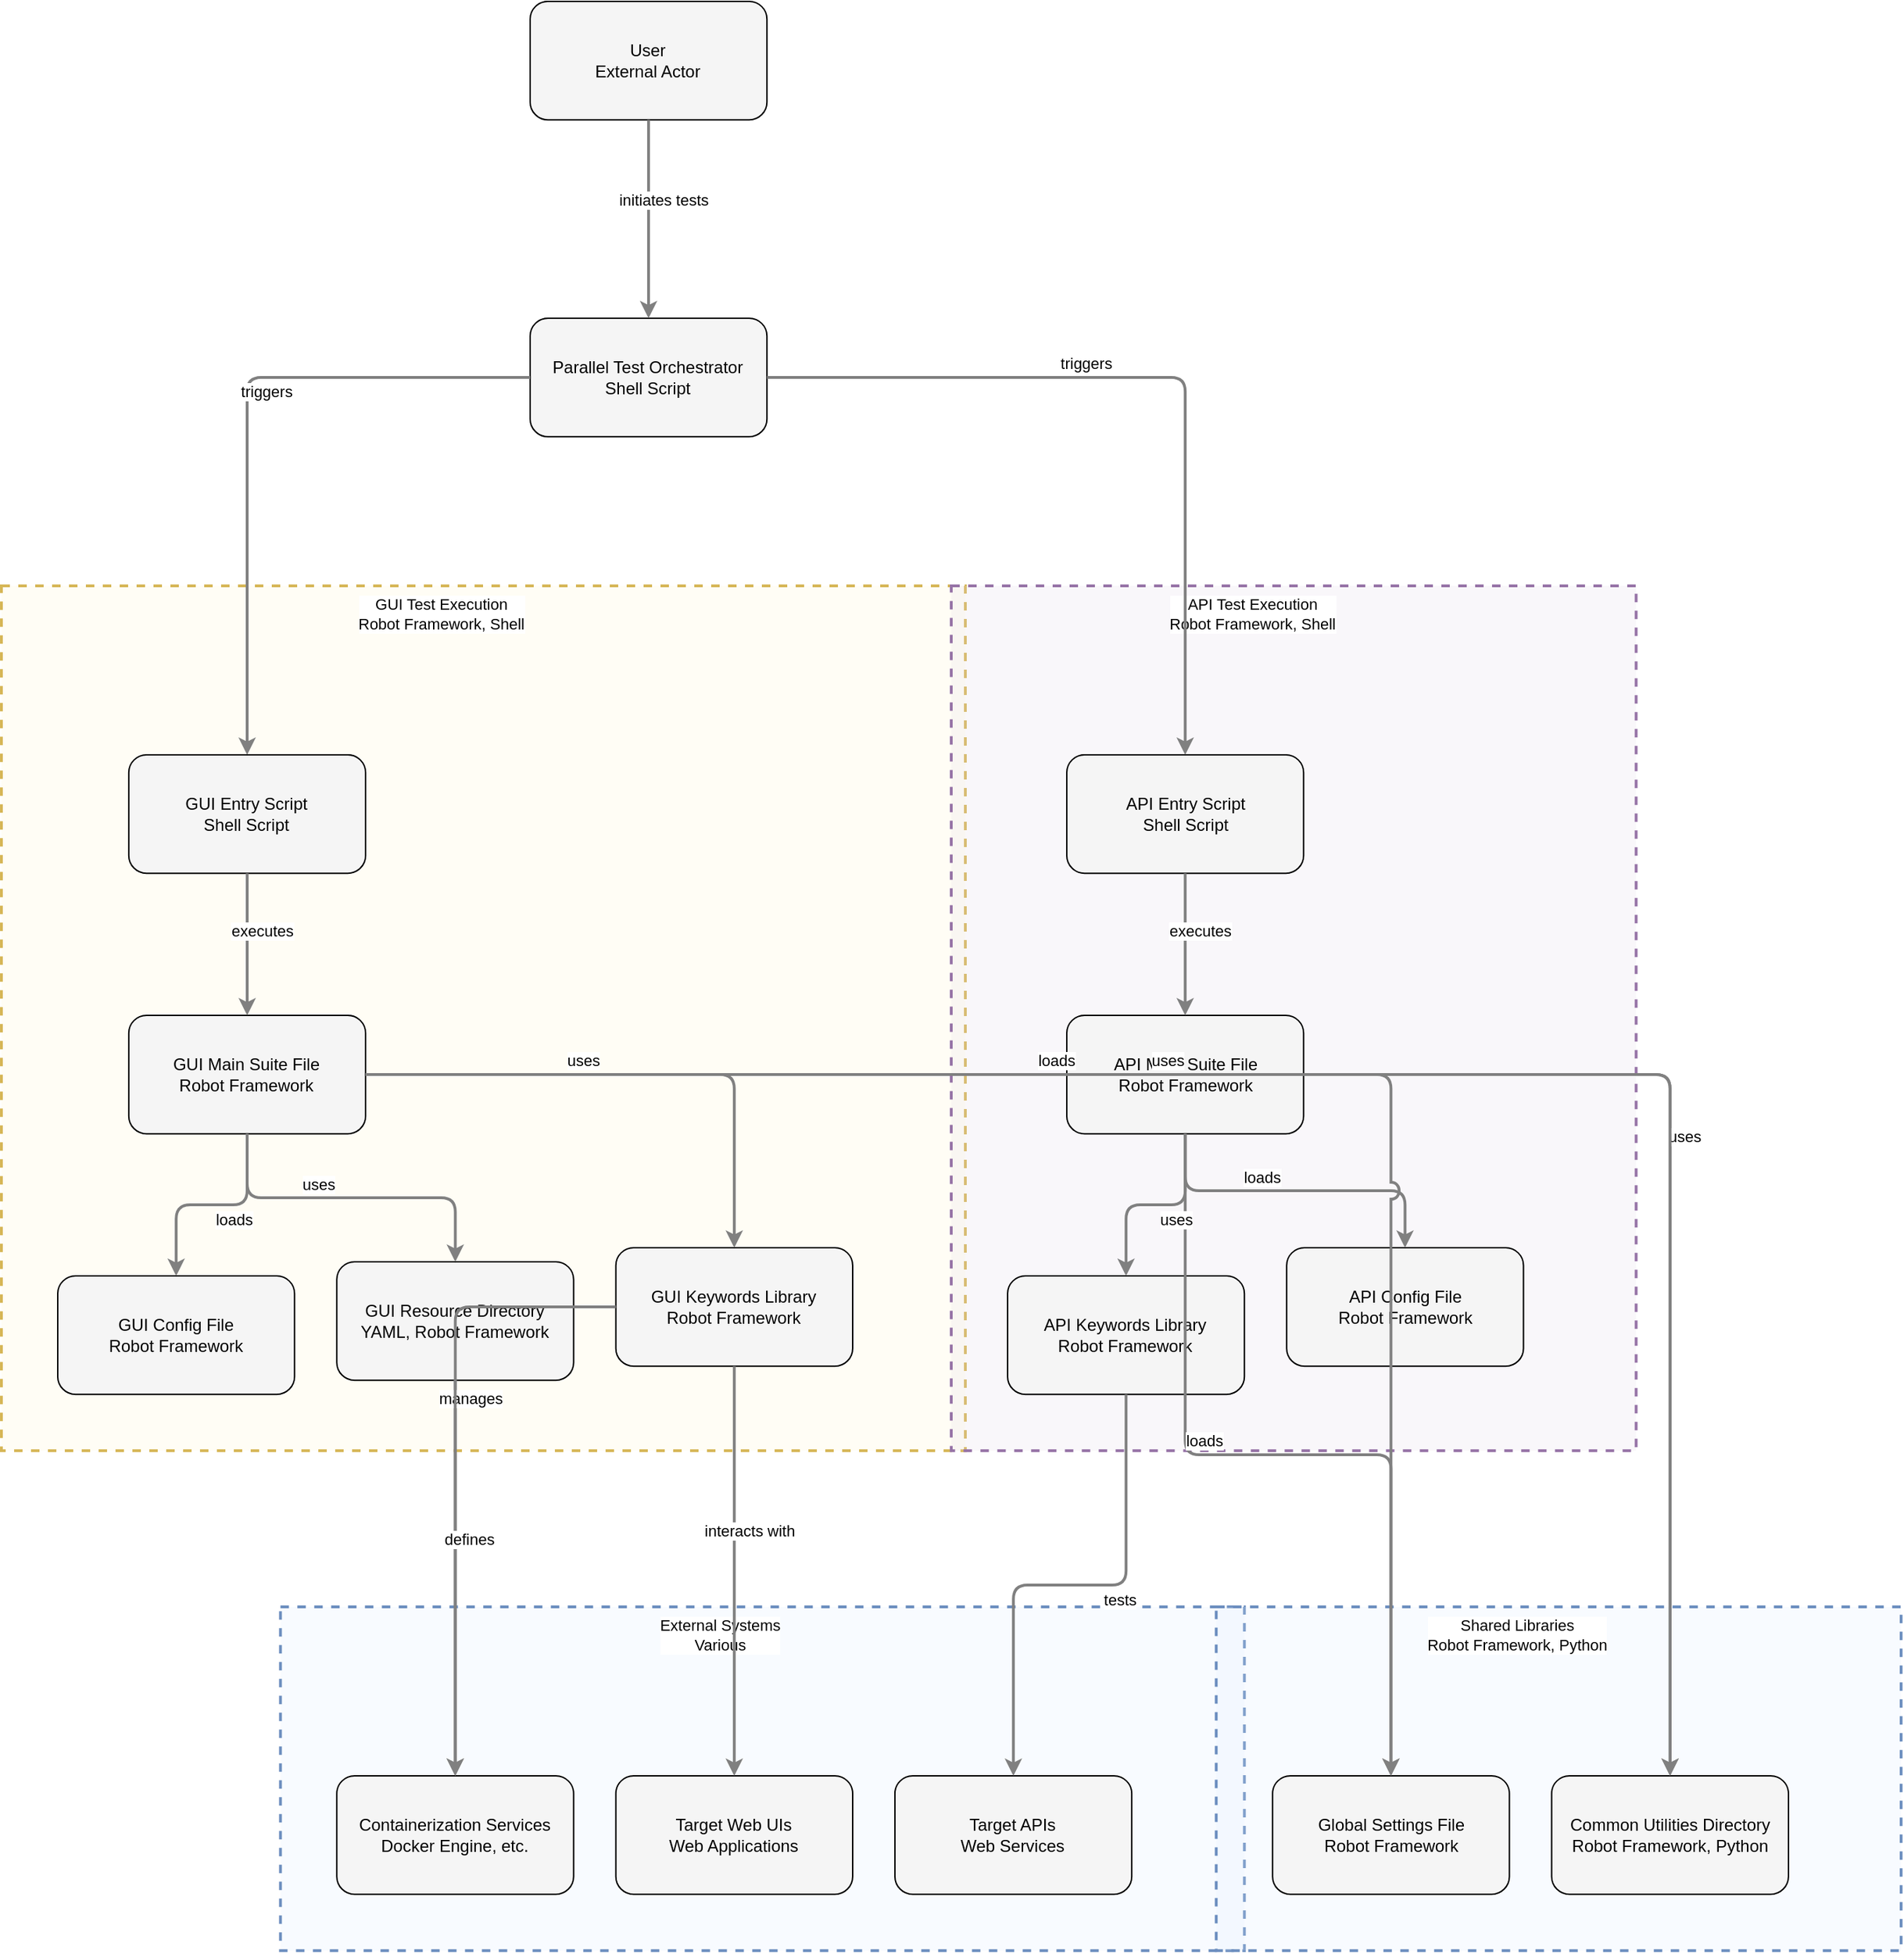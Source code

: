 <mxfile version="26.3.0">
  <diagram id="codeviz-diagram" name="System Diagram">
    <mxGraphModel dx="3138" dy="1560" grid="1" gridSize="10" guides="1" tooltips="1" connect="1" arrows="1" fold="1" page="1" pageScale="1" pageWidth="1169" pageHeight="827" math="0" shadow="0">
      <root>
        <mxCell id="0" />
        <mxCell id="1" parent="0" />
        <mxCell id="19" value="" style="html=1;whiteSpace=wrap;container=1;fillColor=#dae8fc;strokeColor=#6c8ebf;dashed=1;fillOpacity=20;strokeWidth=2;containerType=none;recursiveResize=0;movable=1;resizable=1;autosize=0;dropTarget=0" parent="1" vertex="1">
          <mxGeometry x="220.158" y="1152" width="684.473" height="244.079" as="geometry" />
        </mxCell>
        <mxCell id="36" value="Target APIs&lt;br&gt;Web Services" style="rounded=1;whiteSpace=wrap;html=1;fillColor=#f5f5f5" parent="19" vertex="1">
          <mxGeometry x="436.316" y="120" width="168.158" height="84.079" as="geometry" />
        </mxCell>
        <mxCell id="37" value="Target Web UIs&lt;br&gt;Web Applications" style="rounded=1;whiteSpace=wrap;html=1;fillColor=#f5f5f5" parent="19" vertex="1">
          <mxGeometry x="238.158" y="120" width="168.158" height="84.079" as="geometry" />
        </mxCell>
        <mxCell id="38" value="Containerization Services&lt;br&gt;Docker Engine, etc." style="rounded=1;whiteSpace=wrap;html=1;fillColor=#f5f5f5" parent="19" vertex="1">
          <mxGeometry x="40" y="120" width="168.158" height="84.079" as="geometry" />
        </mxCell>
        <mxCell id="19_label" value="External Systems&lt;br&gt;Various" style="edgeLabel;html=1;align=center;verticalAlign=middle;resizable=0;labelBackgroundColor=white;spacing=5" parent="1" vertex="1">
          <mxGeometry x="228.158" y="1160" width="608.473" height="24" as="geometry" />
        </mxCell>
        <mxCell id="20" value="" style="html=1;whiteSpace=wrap;container=1;fillColor=#dae8fc;strokeColor=#6c8ebf;dashed=1;fillOpacity=20;strokeWidth=2;containerType=none;recursiveResize=0;movable=1;resizable=1;autosize=0;dropTarget=0" parent="1" vertex="1">
          <mxGeometry x="884.631" y="1152" width="486.316" height="244.079" as="geometry" />
        </mxCell>
        <mxCell id="34" value="Common Utilities Directory&lt;br&gt;Robot Framework, Python" style="rounded=1;whiteSpace=wrap;html=1;fillColor=#f5f5f5" parent="20" vertex="1">
          <mxGeometry x="238.158" y="120" width="168.158" height="84.079" as="geometry" />
        </mxCell>
        <mxCell id="35" value="Global Settings File&lt;br&gt;Robot Framework" style="rounded=1;whiteSpace=wrap;html=1;fillColor=#f5f5f5" parent="20" vertex="1">
          <mxGeometry x="40" y="120" width="168.158" height="84.079" as="geometry" />
        </mxCell>
        <mxCell id="20_label" value="Shared Libraries&lt;br&gt;Robot Framework, Python" style="edgeLabel;html=1;align=center;verticalAlign=middle;resizable=0;labelBackgroundColor=white;spacing=5" parent="1" vertex="1">
          <mxGeometry x="892.631" y="1160" width="410.316" height="24" as="geometry" />
        </mxCell>
        <mxCell id="21" value="" style="html=1;whiteSpace=wrap;container=1;fillColor=#fff2cc;strokeColor=#d6b656;dashed=1;fillOpacity=20;strokeWidth=2;containerType=none;recursiveResize=0;movable=1;resizable=1;autosize=0;dropTarget=0" parent="1" vertex="1">
          <mxGeometry x="22" y="427" width="684.473" height="614.079" as="geometry" />
        </mxCell>
        <mxCell id="29" value="GUI Entry Script&lt;br&gt;Shell Script" style="rounded=1;whiteSpace=wrap;html=1;fillColor=#f5f5f5" parent="21" vertex="1">
          <mxGeometry x="90.447" y="120" width="168.158" height="84.079" as="geometry" />
        </mxCell>
        <mxCell id="30" value="GUI Main Suite File&lt;br&gt;Robot Framework" style="rounded=1;whiteSpace=wrap;html=1;fillColor=#f5f5f5" parent="21" vertex="1">
          <mxGeometry x="90.447" y="305" width="168.158" height="84.079" as="geometry" />
        </mxCell>
        <mxCell id="31" value="GUI Keywords Library&lt;br&gt;Robot Framework" style="rounded=1;whiteSpace=wrap;html=1;fillColor=#f5f5f5" parent="21" vertex="1">
          <mxGeometry x="436.316" y="470" width="168.158" height="84.079" as="geometry" />
        </mxCell>
        <mxCell id="32" value="GUI Resource Directory&lt;br&gt;YAML, Robot Framework" style="rounded=1;whiteSpace=wrap;html=1;fillColor=#f5f5f5" parent="21" vertex="1">
          <mxGeometry x="238.158" y="480" width="168.158" height="84.079" as="geometry" />
        </mxCell>
        <mxCell id="33" value="GUI Config File&lt;br&gt;Robot Framework" style="rounded=1;whiteSpace=wrap;html=1;fillColor=#f5f5f5" parent="21" vertex="1">
          <mxGeometry x="40" y="490" width="168.158" height="84.079" as="geometry" />
        </mxCell>
        <mxCell id="21_label" value="GUI Test Execution&lt;br&gt;Robot Framework, Shell" style="edgeLabel;html=1;align=center;verticalAlign=middle;resizable=0;labelBackgroundColor=white;spacing=5" parent="1" vertex="1">
          <mxGeometry x="30" y="435" width="608.473" height="24" as="geometry" />
        </mxCell>
        <mxCell id="22" value="" style="html=1;whiteSpace=wrap;container=1;fillColor=#e1d5e7;strokeColor=#9673a6;dashed=1;fillOpacity=20;strokeWidth=2;containerType=none;recursiveResize=0;movable=1;resizable=1;autosize=0;dropTarget=0" parent="1" vertex="1">
          <mxGeometry x="696.473" y="427" width="486.316" height="614.079" as="geometry" />
        </mxCell>
        <mxCell id="25" value="API Entry Script&lt;br&gt;Shell Script" style="rounded=1;whiteSpace=wrap;html=1;fillColor=#f5f5f5" parent="22" vertex="1">
          <mxGeometry x="82.039" y="120" width="168.158" height="84.079" as="geometry" />
        </mxCell>
        <mxCell id="26" value="API Main Suite File&lt;br&gt;Robot Framework" style="rounded=1;whiteSpace=wrap;html=1;fillColor=#f5f5f5" parent="22" vertex="1">
          <mxGeometry x="82.039" y="305" width="168.158" height="84.079" as="geometry" />
        </mxCell>
        <mxCell id="27" value="API Keywords Library&lt;br&gt;Robot Framework" style="rounded=1;whiteSpace=wrap;html=1;fillColor=#f5f5f5" parent="22" vertex="1">
          <mxGeometry x="40" y="490" width="168.158" height="84.079" as="geometry" />
        </mxCell>
        <mxCell id="28" value="API Config File&lt;br&gt;Robot Framework" style="rounded=1;whiteSpace=wrap;html=1;fillColor=#f5f5f5" parent="22" vertex="1">
          <mxGeometry x="238.158" y="470" width="168.158" height="84.079" as="geometry" />
        </mxCell>
        <mxCell id="22_label" value="API Test Execution&lt;br&gt;Robot Framework, Shell" style="edgeLabel;html=1;align=center;verticalAlign=middle;resizable=0;labelBackgroundColor=white;spacing=5" parent="1" vertex="1">
          <mxGeometry x="704.473" y="435" width="410.316" height="24" as="geometry" />
        </mxCell>
        <mxCell id="23" value="User&lt;br&gt;External Actor" style="rounded=1;whiteSpace=wrap;html=1;fillColor=#f5f5f5" parent="1" vertex="1">
          <mxGeometry x="397.454" y="12" width="168.158" height="84.079" as="geometry" />
        </mxCell>
        <mxCell id="24" value="Parallel Test Orchestrator&lt;br&gt;Shell Script" style="rounded=1;whiteSpace=wrap;html=1;fillColor=#f5f5f5" parent="1" vertex="1">
          <mxGeometry x="397.454" y="237" width="168.158" height="84.079" as="geometry" />
        </mxCell>
        <mxCell id="edge-13" style="edgeStyle=orthogonalEdgeStyle;rounded=1;orthogonalLoop=1;jettySize=auto;html=1;strokeColor=#808080;strokeWidth=2;jumpStyle=arc;jumpSize=10;spacing=15;labelBackgroundColor=white;labelBorderColor=none" parent="1" source="23" target="24" edge="1">
          <mxGeometry relative="1" as="geometry" />
        </mxCell>
        <mxCell id="edge-13_label" value="initiates tests" style="edgeLabel;html=1;align=center;verticalAlign=middle;resizable=0;points=[];" parent="edge-13" vertex="1" connectable="0">
          <mxGeometry x="-0.2" y="10" relative="1" as="geometry">
            <mxPoint as="offset" />
          </mxGeometry>
        </mxCell>
        <mxCell id="edge-14" style="edgeStyle=orthogonalEdgeStyle;rounded=1;orthogonalLoop=1;jettySize=auto;html=1;strokeColor=#808080;strokeWidth=2;jumpStyle=arc;jumpSize=10;spacing=15;labelBackgroundColor=white;labelBorderColor=none" parent="1" source="24" target="25" edge="1">
          <mxGeometry relative="1" as="geometry" />
        </mxCell>
        <mxCell id="edge-14_label" value="triggers" style="edgeLabel;html=1;align=center;verticalAlign=middle;resizable=0;points=[];" parent="edge-14" vertex="1" connectable="0">
          <mxGeometry x="-0.2" y="10" relative="1" as="geometry">
            <mxPoint as="offset" />
          </mxGeometry>
        </mxCell>
        <mxCell id="edge-15" style="edgeStyle=orthogonalEdgeStyle;rounded=1;orthogonalLoop=1;jettySize=auto;html=1;strokeColor=#808080;strokeWidth=2;jumpStyle=arc;jumpSize=10;spacing=15;labelBackgroundColor=white;labelBorderColor=none" parent="1" source="24" target="29" edge="1">
          <mxGeometry relative="1" as="geometry" />
        </mxCell>
        <mxCell id="edge-15_label" value="triggers" style="edgeLabel;html=1;align=center;verticalAlign=middle;resizable=0;points=[];" parent="edge-15" vertex="1" connectable="0">
          <mxGeometry x="-0.2" y="10" relative="1" as="geometry">
            <mxPoint as="offset" />
          </mxGeometry>
        </mxCell>
        <mxCell id="edge-16" style="edgeStyle=orthogonalEdgeStyle;rounded=1;orthogonalLoop=1;jettySize=auto;html=1;strokeColor=#808080;strokeWidth=2;jumpStyle=arc;jumpSize=10;spacing=15;labelBackgroundColor=white;labelBorderColor=none" parent="1" source="25" target="26" edge="1">
          <mxGeometry relative="1" as="geometry" />
        </mxCell>
        <mxCell id="edge-16_label" value="executes" style="edgeLabel;html=1;align=center;verticalAlign=middle;resizable=0;points=[];" parent="edge-16" vertex="1" connectable="0">
          <mxGeometry x="-0.2" y="10" relative="1" as="geometry">
            <mxPoint as="offset" />
          </mxGeometry>
        </mxCell>
        <mxCell id="edge-19" style="edgeStyle=orthogonalEdgeStyle;rounded=1;orthogonalLoop=1;jettySize=auto;html=1;strokeColor=#808080;strokeWidth=2;jumpStyle=arc;jumpSize=10;spacing=15;labelBackgroundColor=white;labelBorderColor=none" parent="1" source="26" target="34" edge="1">
          <mxGeometry relative="1" as="geometry" />
        </mxCell>
        <mxCell id="edge-19_label" value="uses" style="edgeLabel;html=1;align=center;verticalAlign=middle;resizable=0;points=[];" parent="edge-19" vertex="1" connectable="0">
          <mxGeometry x="-0.2" y="10" relative="1" as="geometry">
            <mxPoint as="offset" />
          </mxGeometry>
        </mxCell>
        <mxCell id="edge-20" style="edgeStyle=orthogonalEdgeStyle;rounded=1;orthogonalLoop=1;jettySize=auto;html=1;strokeColor=#808080;strokeWidth=2;jumpStyle=arc;jumpSize=10;spacing=15;labelBackgroundColor=white;labelBorderColor=none" parent="1" source="26" target="35" edge="1">
          <mxGeometry relative="1" as="geometry" />
        </mxCell>
        <mxCell id="edge-20_label" value="loads" style="edgeLabel;html=1;align=center;verticalAlign=middle;resizable=0;points=[];" parent="edge-20" vertex="1" connectable="0">
          <mxGeometry x="-0.2" y="10" relative="1" as="geometry">
            <mxPoint as="offset" />
          </mxGeometry>
        </mxCell>
        <mxCell id="edge-17" style="edgeStyle=orthogonalEdgeStyle;rounded=1;orthogonalLoop=1;jettySize=auto;html=1;strokeColor=#808080;strokeWidth=2;jumpStyle=arc;jumpSize=10;spacing=15;labelBackgroundColor=white;labelBorderColor=none" parent="1" source="26" target="27" edge="1">
          <mxGeometry relative="1" as="geometry" />
        </mxCell>
        <mxCell id="edge-17_label" value="uses" style="edgeLabel;html=1;align=center;verticalAlign=middle;resizable=0;points=[];" parent="edge-17" vertex="1" connectable="0">
          <mxGeometry x="-0.2" y="10" relative="1" as="geometry">
            <mxPoint as="offset" />
          </mxGeometry>
        </mxCell>
        <mxCell id="edge-18" style="edgeStyle=orthogonalEdgeStyle;rounded=1;orthogonalLoop=1;jettySize=auto;html=1;strokeColor=#808080;strokeWidth=2;jumpStyle=arc;jumpSize=10;spacing=15;labelBackgroundColor=white;labelBorderColor=none" parent="1" source="26" target="28" edge="1">
          <mxGeometry relative="1" as="geometry" />
        </mxCell>
        <mxCell id="edge-18_label" value="loads" style="edgeLabel;html=1;align=center;verticalAlign=middle;resizable=0;points=[];" parent="edge-18" vertex="1" connectable="0">
          <mxGeometry x="-0.2" y="10" relative="1" as="geometry">
            <mxPoint as="offset" />
          </mxGeometry>
        </mxCell>
        <mxCell id="edge-22" style="edgeStyle=orthogonalEdgeStyle;rounded=1;orthogonalLoop=1;jettySize=auto;html=1;strokeColor=#808080;strokeWidth=2;jumpStyle=arc;jumpSize=10;spacing=15;labelBackgroundColor=white;labelBorderColor=none" parent="1" source="29" target="30" edge="1">
          <mxGeometry relative="1" as="geometry" />
        </mxCell>
        <mxCell id="edge-22_label" value="executes" style="edgeLabel;html=1;align=center;verticalAlign=middle;resizable=0;points=[];" parent="edge-22" vertex="1" connectable="0">
          <mxGeometry x="-0.2" y="10" relative="1" as="geometry">
            <mxPoint as="offset" />
          </mxGeometry>
        </mxCell>
        <mxCell id="edge-26" style="edgeStyle=orthogonalEdgeStyle;rounded=1;orthogonalLoop=1;jettySize=auto;html=1;strokeColor=#808080;strokeWidth=2;jumpStyle=arc;jumpSize=10;spacing=15;labelBackgroundColor=white;labelBorderColor=none" parent="1" source="30" target="34" edge="1">
          <mxGeometry relative="1" as="geometry" />
        </mxCell>
        <mxCell id="edge-26_label" value="uses" style="edgeLabel;html=1;align=center;verticalAlign=middle;resizable=0;points=[];" parent="edge-26" vertex="1" connectable="0">
          <mxGeometry x="-0.2" y="10" relative="1" as="geometry">
            <mxPoint as="offset" />
          </mxGeometry>
        </mxCell>
        <mxCell id="edge-27" style="edgeStyle=orthogonalEdgeStyle;rounded=1;orthogonalLoop=1;jettySize=auto;html=1;strokeColor=#808080;strokeWidth=2;jumpStyle=arc;jumpSize=10;spacing=15;labelBackgroundColor=white;labelBorderColor=none" parent="1" source="30" target="35" edge="1">
          <mxGeometry relative="1" as="geometry" />
        </mxCell>
        <mxCell id="edge-27_label" value="loads" style="edgeLabel;html=1;align=center;verticalAlign=middle;resizable=0;points=[];" parent="edge-27" vertex="1" connectable="0">
          <mxGeometry x="-0.2" y="10" relative="1" as="geometry">
            <mxPoint as="offset" />
          </mxGeometry>
        </mxCell>
        <mxCell id="edge-23" style="edgeStyle=orthogonalEdgeStyle;rounded=1;orthogonalLoop=1;jettySize=auto;html=1;strokeColor=#808080;strokeWidth=2;jumpStyle=arc;jumpSize=10;spacing=15;labelBackgroundColor=white;labelBorderColor=none" parent="1" source="30" target="31" edge="1">
          <mxGeometry relative="1" as="geometry" />
        </mxCell>
        <mxCell id="edge-23_label" value="uses" style="edgeLabel;html=1;align=center;verticalAlign=middle;resizable=0;points=[];" parent="edge-23" vertex="1" connectable="0">
          <mxGeometry x="-0.2" y="10" relative="1" as="geometry">
            <mxPoint as="offset" />
          </mxGeometry>
        </mxCell>
        <mxCell id="edge-24" style="edgeStyle=orthogonalEdgeStyle;rounded=1;orthogonalLoop=1;jettySize=auto;html=1;strokeColor=#808080;strokeWidth=2;jumpStyle=arc;jumpSize=10;spacing=15;labelBackgroundColor=white;labelBorderColor=none" parent="1" source="30" target="33" edge="1">
          <mxGeometry relative="1" as="geometry" />
        </mxCell>
        <mxCell id="edge-24_label" value="loads" style="edgeLabel;html=1;align=center;verticalAlign=middle;resizable=0;points=[];" parent="edge-24" vertex="1" connectable="0">
          <mxGeometry x="-0.2" y="10" relative="1" as="geometry">
            <mxPoint as="offset" />
          </mxGeometry>
        </mxCell>
        <mxCell id="edge-25" style="edgeStyle=orthogonalEdgeStyle;rounded=1;orthogonalLoop=1;jettySize=auto;html=1;strokeColor=#808080;strokeWidth=2;jumpStyle=arc;jumpSize=10;spacing=15;labelBackgroundColor=white;labelBorderColor=none" parent="1" source="30" target="32" edge="1">
          <mxGeometry relative="1" as="geometry" />
        </mxCell>
        <mxCell id="edge-25_label" value="uses" style="edgeLabel;html=1;align=center;verticalAlign=middle;resizable=0;points=[];" parent="edge-25" vertex="1" connectable="0">
          <mxGeometry x="-0.2" y="10" relative="1" as="geometry">
            <mxPoint as="offset" />
          </mxGeometry>
        </mxCell>
        <mxCell id="edge-21" style="edgeStyle=orthogonalEdgeStyle;rounded=1;orthogonalLoop=1;jettySize=auto;html=1;strokeColor=#808080;strokeWidth=2;jumpStyle=arc;jumpSize=10;spacing=15;labelBackgroundColor=white;labelBorderColor=none" parent="1" source="27" target="36" edge="1">
          <mxGeometry relative="1" as="geometry" />
        </mxCell>
        <mxCell id="edge-21_label" value="tests" style="edgeLabel;html=1;align=center;verticalAlign=middle;resizable=0;points=[];" parent="edge-21" vertex="1" connectable="0">
          <mxGeometry x="-0.2" y="10" relative="1" as="geometry">
            <mxPoint as="offset" />
          </mxGeometry>
        </mxCell>
        <mxCell id="edge-28" style="edgeStyle=orthogonalEdgeStyle;rounded=1;orthogonalLoop=1;jettySize=auto;html=1;strokeColor=#808080;strokeWidth=2;jumpStyle=arc;jumpSize=10;spacing=15;labelBackgroundColor=white;labelBorderColor=none" parent="1" source="31" target="37" edge="1">
          <mxGeometry relative="1" as="geometry" />
        </mxCell>
        <mxCell id="edge-28_label" value="interacts with" style="edgeLabel;html=1;align=center;verticalAlign=middle;resizable=0;points=[];" parent="edge-28" vertex="1" connectable="0">
          <mxGeometry x="-0.2" y="10" relative="1" as="geometry">
            <mxPoint as="offset" />
          </mxGeometry>
        </mxCell>
        <mxCell id="edge-29" style="edgeStyle=orthogonalEdgeStyle;rounded=1;orthogonalLoop=1;jettySize=auto;html=1;strokeColor=#808080;strokeWidth=2;jumpStyle=arc;jumpSize=10;spacing=15;labelBackgroundColor=white;labelBorderColor=none" parent="1" source="31" target="38" edge="1">
          <mxGeometry relative="1" as="geometry" />
        </mxCell>
        <mxCell id="edge-29_label" value="manages" style="edgeLabel;html=1;align=center;verticalAlign=middle;resizable=0;points=[];" parent="edge-29" vertex="1" connectable="0">
          <mxGeometry x="-0.2" y="10" relative="1" as="geometry">
            <mxPoint as="offset" />
          </mxGeometry>
        </mxCell>
        <mxCell id="edge-30" style="edgeStyle=orthogonalEdgeStyle;rounded=1;orthogonalLoop=1;jettySize=auto;html=1;strokeColor=#808080;strokeWidth=2;jumpStyle=arc;jumpSize=10;spacing=15;labelBackgroundColor=white;labelBorderColor=none" parent="1" source="32" target="38" edge="1">
          <mxGeometry relative="1" as="geometry" />
        </mxCell>
        <mxCell id="edge-30_label" value="defines" style="edgeLabel;html=1;align=center;verticalAlign=middle;resizable=0;points=[];" parent="edge-30" vertex="1" connectable="0">
          <mxGeometry x="-0.2" y="10" relative="1" as="geometry">
            <mxPoint as="offset" />
          </mxGeometry>
        </mxCell>
      </root>
    </mxGraphModel>
  </diagram>
</mxfile>
